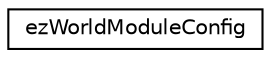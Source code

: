 digraph "Graphical Class Hierarchy"
{
 // LATEX_PDF_SIZE
  edge [fontname="Helvetica",fontsize="10",labelfontname="Helvetica",labelfontsize="10"];
  node [fontname="Helvetica",fontsize="10",shape=record];
  rankdir="LR";
  Node0 [label="ezWorldModuleConfig",height=0.2,width=0.4,color="black", fillcolor="white", style="filled",URL="$d1/df9/classez_world_module_config.htm",tooltip=" "];
}
